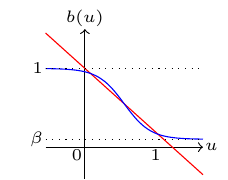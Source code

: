 \documentclass[11pt]{standalone}

\usepackage{tikz,pgfplots}
\begin{document}


\newcommand*{\bMin}{0.1}
\newcommand*{\bMax}{1}

\begin{tikzpicture}[scale = 1.0]
    %\draw[very thin,color=gray] (-1,-1) grid (2,2);
    \draw[->] (-0.5,0) -- (1.5,0) node[right,xshift=-3.0pt] {\tiny$u$};
    \draw[->] (0,-0.4) -- (0,1.5) node[above,yshift=-3.0pt] {\tiny$b(u)$};
    \node[left] at (0.1,-0.1) {\tiny$0$};
    \node[left] at (1.1,-0.1) {\tiny$1$};

    \draw[red,domain=-0.5:1.5,smooth] plot (\x,{\bMax*(1-\x)+\bMin*\x});
    \draw[blue,domain=-0.5:1.5,smooth] plot (\x,{(\bMin-1)/2*tanh(3*(\x-0.5))+(1+\bMin)/2});
    
    %% Add the asymptotes
    \draw [black, dotted, domain=-0.5:1.5] plot(\x,{\bMax});
    \draw [black, dotted, domain=-0.5:1.5] plot(\x,{\bMin});
%    \node [right, black] at (2,\bMax) {$b_{max}$};
%    \node [left, black] at (-1,\bMin) {$b_{min}$};
    \node [left, black] at (-0.4,\bMax) {\tiny$1$};
    \node [left, black] at (-0.4,\bMin) {\tiny$\beta$};
\end{tikzpicture}

\end{document}
